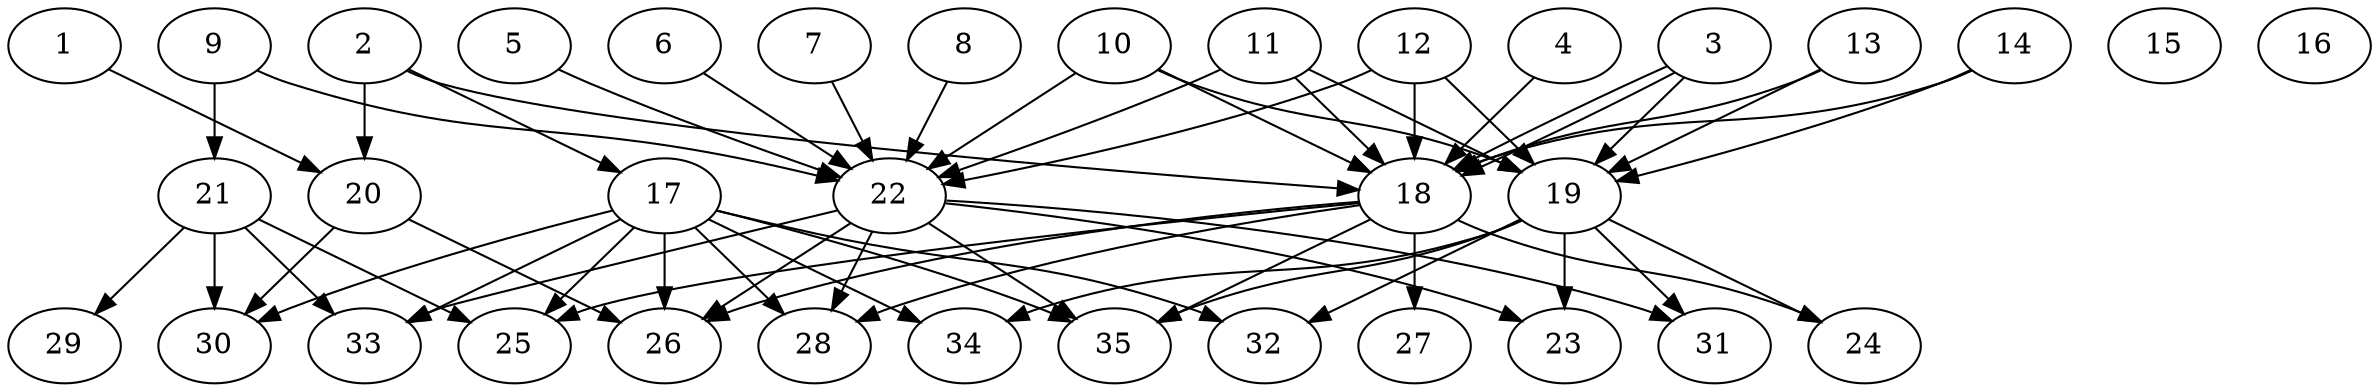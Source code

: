 // DAG automatically generated by daggen at Tue Aug  6 16:28:02 2019
// ./daggen --dot -n 35 --ccr 0.4 --fat 0.7 --regular 0.5 --density 0.6 --mindata 5242880 --maxdata 52428800 
digraph G {
  1 [size="77237760", alpha="0.07", expect_size="30895104"] 
  1 -> 20 [size ="30895104"]
  2 [size="112453120", alpha="0.11", expect_size="44981248"] 
  2 -> 17 [size ="44981248"]
  2 -> 18 [size ="44981248"]
  2 -> 20 [size ="44981248"]
  3 [size="33850880", alpha="0.11", expect_size="13540352"] 
  3 -> 18 [size ="13540352"]
  3 -> 18 [size ="13540352"]
  3 -> 19 [size ="13540352"]
  4 [size="37173760", alpha="0.19", expect_size="14869504"] 
  4 -> 18 [size ="14869504"]
  5 [size="33779200", alpha="0.13", expect_size="13511680"] 
  5 -> 22 [size ="13511680"]
  6 [size="70617600", alpha="0.04", expect_size="28247040"] 
  6 -> 22 [size ="28247040"]
  7 [size="81013760", alpha="0.04", expect_size="32405504"] 
  7 -> 22 [size ="32405504"]
  8 [size="83164160", alpha="0.18", expect_size="33265664"] 
  8 -> 22 [size ="33265664"]
  9 [size="60385280", alpha="0.01", expect_size="24154112"] 
  9 -> 21 [size ="24154112"]
  9 -> 22 [size ="24154112"]
  10 [size="47682560", alpha="0.01", expect_size="19073024"] 
  10 -> 18 [size ="19073024"]
  10 -> 19 [size ="19073024"]
  10 -> 22 [size ="19073024"]
  11 [size="125335040", alpha="0.17", expect_size="50134016"] 
  11 -> 18 [size ="50134016"]
  11 -> 19 [size ="50134016"]
  11 -> 22 [size ="50134016"]
  12 [size="49520640", alpha="0.07", expect_size="19808256"] 
  12 -> 18 [size ="19808256"]
  12 -> 19 [size ="19808256"]
  12 -> 22 [size ="19808256"]
  13 [size="116884480", alpha="0.06", expect_size="46753792"] 
  13 -> 18 [size ="46753792"]
  13 -> 19 [size ="46753792"]
  14 [size="64742400", alpha="0.06", expect_size="25896960"] 
  14 -> 18 [size ="25896960"]
  14 -> 19 [size ="25896960"]
  15 [size="57128960", alpha="0.20", expect_size="22851584"] 
  16 [size="13235200", alpha="0.07", expect_size="5294080"] 
  17 [size="35479040", alpha="0.12", expect_size="14191616"] 
  17 -> 25 [size ="14191616"]
  17 -> 26 [size ="14191616"]
  17 -> 28 [size ="14191616"]
  17 -> 30 [size ="14191616"]
  17 -> 32 [size ="14191616"]
  17 -> 33 [size ="14191616"]
  17 -> 34 [size ="14191616"]
  17 -> 35 [size ="14191616"]
  18 [size="61250560", alpha="0.13", expect_size="24500224"] 
  18 -> 24 [size ="24500224"]
  18 -> 25 [size ="24500224"]
  18 -> 26 [size ="24500224"]
  18 -> 27 [size ="24500224"]
  18 -> 28 [size ="24500224"]
  18 -> 35 [size ="24500224"]
  19 [size="50234880", alpha="0.14", expect_size="20093952"] 
  19 -> 23 [size ="20093952"]
  19 -> 24 [size ="20093952"]
  19 -> 31 [size ="20093952"]
  19 -> 32 [size ="20093952"]
  19 -> 34 [size ="20093952"]
  19 -> 35 [size ="20093952"]
  20 [size="58037760", alpha="0.12", expect_size="23215104"] 
  20 -> 26 [size ="23215104"]
  20 -> 30 [size ="23215104"]
  21 [size="66196480", alpha="0.01", expect_size="26478592"] 
  21 -> 25 [size ="26478592"]
  21 -> 29 [size ="26478592"]
  21 -> 30 [size ="26478592"]
  21 -> 33 [size ="26478592"]
  22 [size="45583360", alpha="0.08", expect_size="18233344"] 
  22 -> 23 [size ="18233344"]
  22 -> 26 [size ="18233344"]
  22 -> 28 [size ="18233344"]
  22 -> 31 [size ="18233344"]
  22 -> 33 [size ="18233344"]
  22 -> 35 [size ="18233344"]
  23 [size="84062720", alpha="0.17", expect_size="33625088"] 
  24 [size="116794880", alpha="0.11", expect_size="46717952"] 
  25 [size="34314240", alpha="0.09", expect_size="13725696"] 
  26 [size="33850880", alpha="0.16", expect_size="13540352"] 
  27 [size="72742400", alpha="0.14", expect_size="29096960"] 
  28 [size="22643200", alpha="0.05", expect_size="9057280"] 
  29 [size="97418240", alpha="0.03", expect_size="38967296"] 
  30 [size="59520000", alpha="0.08", expect_size="23808000"] 
  31 [size="130828800", alpha="0.11", expect_size="52331520"] 
  32 [size="21578240", alpha="0.01", expect_size="8631296"] 
  33 [size="67043840", alpha="0.08", expect_size="26817536"] 
  34 [size="52044800", alpha="0.04", expect_size="20817920"] 
  35 [size="118609920", alpha="0.07", expect_size="47443968"] 
}
